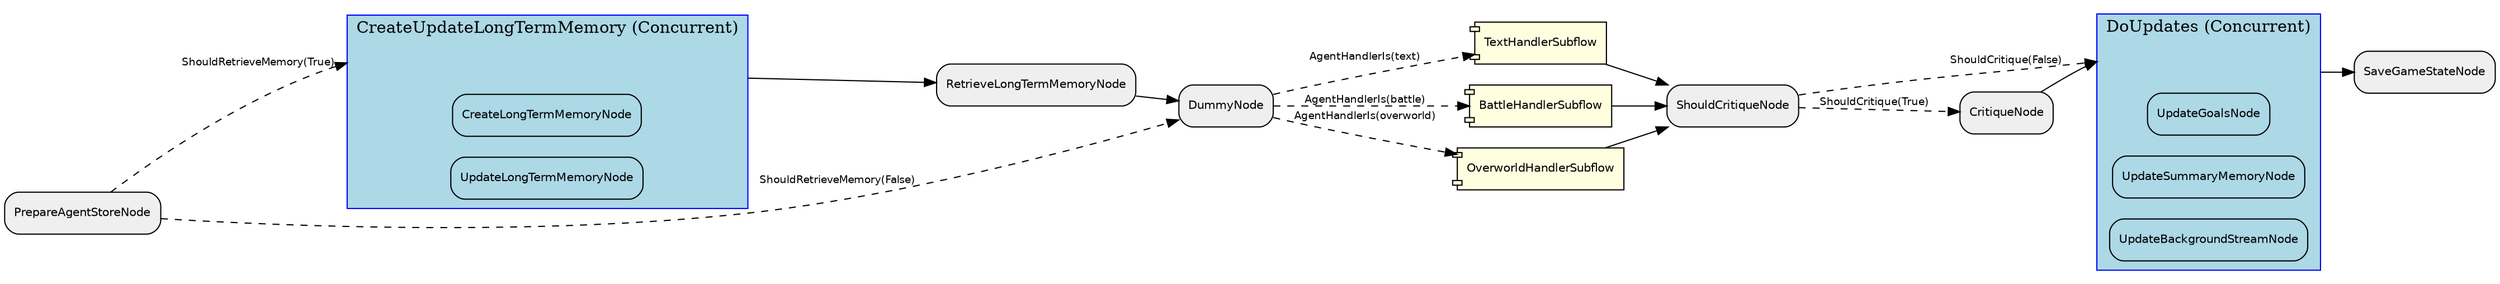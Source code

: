 digraph "G" {
  rankdir=LR;
  compound=true;
  node [shape=box, style="rounded,filled", fillcolor="#EFEFEF", fontname="Helvetica", fontsize=10];
  edge [fontname="Helvetica", fontsize=9];
  subgraph "cluster_vYxpkr8eQtWKIRECkeGoW" {
    label="CreateUpdateLongTermMemory (Concurrent)";
    style="filled"; fillcolor="lightblue"; color="blue";
    node [fillcolor="lightblue", style="filled,rounded"];
    "vYxpkr8eQtWKIRECkeGoW__entry" [label="", shape=point, width=0.01, style=invis];
    "vYxpkr8eQtWKIRECkeGoW__exit"  [label="", shape=point, width=0.01, style=invis];
    XCLf4p8eGC7SYbk7EpOXk [label="CreateLongTermMemoryNode"];
    equ9rLgXisVaKjtQJHN4W [label="UpdateLongTermMemoryNode"];
  }
  subgraph "cluster_XzCnY8PEzBYoNcY3YAmM4" {
    label="DoUpdates (Concurrent)";
    style="filled"; fillcolor="lightblue"; color="blue";
    node [fillcolor="lightblue", style="filled,rounded"];
    "XzCnY8PEzBYoNcY3YAmM4__entry" [label="", shape=point, width=0.01, style=invis];
    "XzCnY8PEzBYoNcY3YAmM4__exit"  [label="", shape=point, width=0.01, style=invis];
    "876Uq2MGP3GvGhDwjhAoI" [label="UpdateGoalsNode"];
    hRTgidJwZE7cgHp5JKiHn [label="UpdateSummaryMemoryNode"];
    XpApX4FnKdA1743L6Q5EO [label="UpdateBackgroundStreamNode"];
  }
  "6qwj364HfjC5spLGTnv6T" [label="TextHandlerSubflow", shape=component, style="filled,rounded", fillcolor="lightyellow"];
  XCLf4p8eGC7SYbk7EpOXk [label="CreateLongTermMemoryNode"];
  Oo4X3zqMCUNKfY2dD9E5d [label="SaveGameStateNode"];
  hRTgidJwZE7cgHp5JKiHn [label="UpdateSummaryMemoryNode"];
  equ9rLgXisVaKjtQJHN4W [label="UpdateLongTermMemoryNode"];
  EnoZfjWTzGhaQ1UZ3SbOZ [label="BattleHandlerSubflow", shape=component, style="filled,rounded", fillcolor="lightyellow"];
  XpApX4FnKdA1743L6Q5EO [label="UpdateBackgroundStreamNode"];
  "5mg6yyNpUtR391mvWNyxP" [label="OverworldHandlerSubflow", shape=component, style="filled,rounded", fillcolor="lightyellow"];
  UR3xp0w7tGdZy0tiNxf25 [label="RetrieveLongTermMemoryNode"];
  "7dAW6SkuXbI3K3r77MvTg" [label="ShouldCritiqueNode"];
  "876Uq2MGP3GvGhDwjhAoI" [label="UpdateGoalsNode"];
  "4FgBaGHLtjd7lMT3Oi2nQ" [label="DummyNode"];
  zCrc0dRtQm5WJgxKy4lhk [label="CritiqueNode"];
  JZsRRn4wYIgukJl3Gd3iP [label="PrepareAgentStoreNode"];
  JZsRRn4wYIgukJl3Gd3iP -> vYxpkr8eQtWKIRECkeGoW__entry [lhead="cluster_vYxpkr8eQtWKIRECkeGoW", style="dashed", label="ShouldRetrieveMemory(True)"];
  vYxpkr8eQtWKIRECkeGoW__exit -> UR3xp0w7tGdZy0tiNxf25 [ltail="cluster_vYxpkr8eQtWKIRECkeGoW", style="solid"];
  JZsRRn4wYIgukJl3Gd3iP -> "4FgBaGHLtjd7lMT3Oi2nQ" [style="dashed", label="ShouldRetrieveMemory(False)"];
  UR3xp0w7tGdZy0tiNxf25 -> "4FgBaGHLtjd7lMT3Oi2nQ" [style="solid"];
  "4FgBaGHLtjd7lMT3Oi2nQ" -> "5mg6yyNpUtR391mvWNyxP" [style="dashed", label="AgentHandlerIs(overworld)"];
  "4FgBaGHLtjd7lMT3Oi2nQ" -> EnoZfjWTzGhaQ1UZ3SbOZ [style="dashed", label="AgentHandlerIs(battle)"];
  "4FgBaGHLtjd7lMT3Oi2nQ" -> "6qwj364HfjC5spLGTnv6T" [style="dashed", label="AgentHandlerIs(text)"];
  "6qwj364HfjC5spLGTnv6T" -> "7dAW6SkuXbI3K3r77MvTg" [style="solid"];
  EnoZfjWTzGhaQ1UZ3SbOZ -> "7dAW6SkuXbI3K3r77MvTg" [style="solid"];
  "5mg6yyNpUtR391mvWNyxP" -> "7dAW6SkuXbI3K3r77MvTg" [style="solid"];
  "7dAW6SkuXbI3K3r77MvTg" -> zCrc0dRtQm5WJgxKy4lhk [style="dashed", label="ShouldCritique(True)"];
  "7dAW6SkuXbI3K3r77MvTg" -> XzCnY8PEzBYoNcY3YAmM4__entry [lhead="cluster_XzCnY8PEzBYoNcY3YAmM4", style="dashed", label="ShouldCritique(False)"];
  zCrc0dRtQm5WJgxKy4lhk -> XzCnY8PEzBYoNcY3YAmM4__entry [lhead="cluster_XzCnY8PEzBYoNcY3YAmM4", style="solid"];
  XzCnY8PEzBYoNcY3YAmM4__exit -> Oo4X3zqMCUNKfY2dD9E5d [ltail="cluster_XzCnY8PEzBYoNcY3YAmM4", style="solid"];
}
